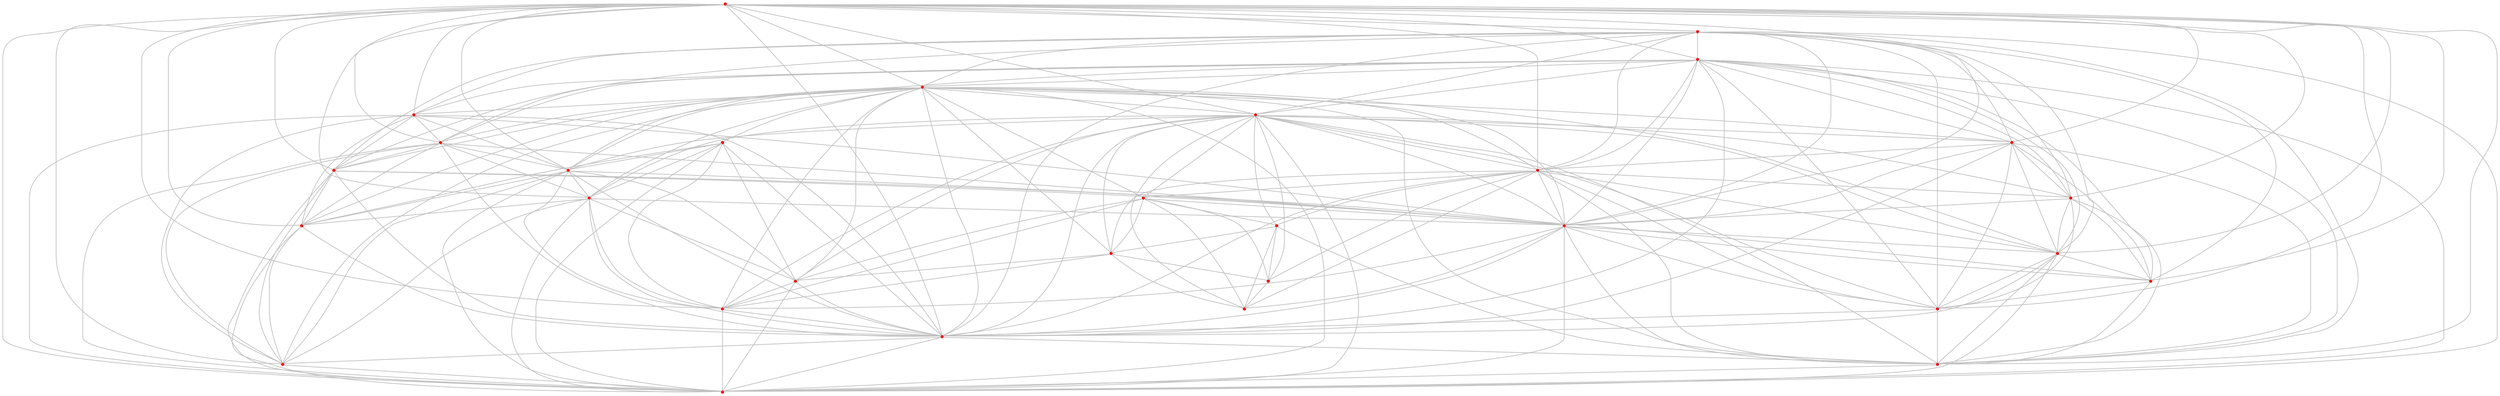 graph {
	0 [color=red pos="1.979435071843978,1.5742047155980643!" shape=point]
	1 [color=red pos="2.250894338403999,1.2133269455425237!" shape=point]
	2 [color=red pos="2.1585922198672307,1.5740068359803354!" shape=point]
	3 [color=red pos="1.705723880372469,2.37465778197004!" shape=point]
	4 [color=red pos="0.7616376137782876,1.1230132751712878!" shape=point]
	5 [color=red pos="2.4759989906307927,2.4243357136839596!" shape=point]
	6 [color=red pos="0.5592814537680502,1.3168949928416485!" shape=point]
	7 [color=red pos="3.0290916497404647,0.9142835917497152!" shape=point]
	8 [color=red pos="0.52361630086659,3.529303241727414!" shape=point]
	9 [color=red pos="3.3938786862556687,2.620666670423414!" shape=point]
	10 [color=red pos="0.8703058075790344,3.0105314110646275!" shape=point]
	11 [color=red pos="0.8221367591032616,0.8039042792820794!" shape=point]
	12 [color=red pos="0.8250887718162523,3.1424727175793516!" shape=point]
	13 [color=red pos="3.271078670065101,0.6294273278789326!" shape=point]
	14 [color=red pos="2.9933700750061707,3.7752709271826124!" shape=point]
	15 [color=red pos="3.9272247087939975,2.9461236218993094!" shape=point]
	16 [color=red pos="2.8728319679051815,3.93830863585373!" shape=point]
	17 [color=red pos="2.1190075477576116,2.0191101250921304!" shape=point]
	18 [color=red pos="2.9233358622693517,1.0865943870759236!" shape=point]
	19 [color=red pos="2.578828314448993,0.22884809616423363!" shape=point]
	20 [color=red pos="1.2964424848264358,3.95707153623132!" shape=point]
	21 [color=red pos="1.6114651332727052,3.530003766740726!" shape=point]
	22 [color=red pos="3.162624643334405,0.8039265303116379!" shape=point]
	23 [color=red pos="0.11370395668256394,2.075686557344756!" shape=point]
	24 [color=red pos="3.8873023612638224,3.4791180056024915!" shape=point]
	25 [color=red pos="1.5577336383698235,1.9773372132534148!" shape=point]
	26 [color=red pos="0.04249006098953689,1.3754403249549387!" shape=point]
	27 [color=red pos="3.6271946166416544,3.2930997345974355!" shape=point]
	28 [color=red pos="2.952607068301889,1.3988579970901927!" shape=point]
	29 [color=red pos="1.1666371174082846,2.0183896644993604!" shape=point]
	0 -- 1 [color=gray]
	0 -- 2 [color=gray]
	0 -- 3 [color=gray]
	0 -- 4 [color=gray]
	0 -- 5 [color=gray]
	0 -- 6 [color=gray]
	0 -- 7 [color=gray]
	0 -- 9 [color=gray]
	0 -- 10 [color=gray]
	0 -- 11 [color=gray]
	0 -- 12 [color=gray]
	0 -- 13 [color=gray]
	0 -- 17 [color=gray]
	0 -- 18 [color=gray]
	0 -- 19 [color=gray]
	0 -- 21 [color=gray]
	0 -- 22 [color=gray]
	0 -- 23 [color=gray]
	0 -- 25 [color=gray]
	0 -- 26 [color=gray]
	0 -- 28 [color=gray]
	0 -- 29 [color=gray]
	1 -- 2 [color=gray]
	1 -- 3 [color=gray]
	1 -- 4 [color=gray]
	1 -- 5 [color=gray]
	1 -- 6 [color=gray]
	1 -- 7 [color=gray]
	1 -- 9 [color=gray]
	1 -- 11 [color=gray]
	1 -- 13 [color=gray]
	1 -- 17 [color=gray]
	1 -- 18 [color=gray]
	1 -- 19 [color=gray]
	1 -- 22 [color=gray]
	1 -- 25 [color=gray]
	1 -- 28 [color=gray]
	1 -- 29 [color=gray]
	2 -- 3 [color=gray]
	2 -- 4 [color=gray]
	2 -- 5 [color=gray]
	2 -- 6 [color=gray]
	2 -- 7 [color=gray]
	2 -- 9 [color=gray]
	2 -- 10 [color=gray]
	2 -- 11 [color=gray]
	2 -- 13 [color=gray]
	2 -- 17 [color=gray]
	2 -- 18 [color=gray]
	2 -- 19 [color=gray]
	2 -- 22 [color=gray]
	2 -- 25 [color=gray]
	2 -- 28 [color=gray]
	2 -- 29 [color=gray]
	3 -- 4 [color=gray]
	3 -- 5 [color=gray]
	3 -- 6 [color=gray]
	3 -- 7 [color=gray]
	3 -- 8 [color=gray]
	3 -- 9 [color=gray]
	3 -- 10 [color=gray]
	3 -- 11 [color=gray]
	3 -- 12 [color=gray]
	3 -- 14 [color=gray]
	3 -- 16 [color=gray]
	3 -- 17 [color=gray]
	3 -- 18 [color=gray]
	3 -- 20 [color=gray]
	3 -- 21 [color=gray]
	3 -- 23 [color=gray]
	3 -- 25 [color=gray]
	3 -- 26 [color=gray]
	3 -- 28 [color=gray]
	3 -- 29 [color=gray]
	4 -- 6 [color=gray]
	4 -- 10 [color=gray]
	4 -- 11 [color=gray]
	4 -- 17 [color=gray]
	4 -- 23 [color=gray]
	4 -- 25 [color=gray]
	4 -- 26 [color=gray]
	4 -- 29 [color=gray]
	5 -- 7 [color=gray]
	5 -- 9 [color=gray]
	5 -- 10 [color=gray]
	5 -- 12 [color=gray]
	5 -- 13 [color=gray]
	5 -- 14 [color=gray]
	5 -- 15 [color=gray]
	5 -- 16 [color=gray]
	5 -- 17 [color=gray]
	5 -- 18 [color=gray]
	5 -- 20 [color=gray]
	5 -- 21 [color=gray]
	5 -- 22 [color=gray]
	5 -- 24 [color=gray]
	5 -- 25 [color=gray]
	5 -- 27 [color=gray]
	5 -- 28 [color=gray]
	5 -- 29 [color=gray]
	6 -- 10 [color=gray]
	6 -- 11 [color=gray]
	6 -- 12 [color=gray]
	6 -- 17 [color=gray]
	6 -- 23 [color=gray]
	6 -- 25 [color=gray]
	6 -- 26 [color=gray]
	6 -- 29 [color=gray]
	7 -- 9 [color=gray]
	7 -- 13 [color=gray]
	7 -- 17 [color=gray]
	7 -- 18 [color=gray]
	7 -- 19 [color=gray]
	7 -- 22 [color=gray]
	7 -- 25 [color=gray]
	7 -- 28 [color=gray]
	8 -- 10 [color=gray]
	8 -- 12 [color=gray]
	8 -- 20 [color=gray]
	8 -- 21 [color=gray]
	8 -- 23 [color=gray]
	8 -- 25 [color=gray]
	8 -- 29 [color=gray]
	9 -- 13 [color=gray]
	9 -- 14 [color=gray]
	9 -- 15 [color=gray]
	9 -- 16 [color=gray]
	9 -- 17 [color=gray]
	9 -- 18 [color=gray]
	9 -- 22 [color=gray]
	9 -- 24 [color=gray]
	9 -- 25 [color=gray]
	9 -- 27 [color=gray]
	9 -- 28 [color=gray]
	10 -- 12 [color=gray]
	10 -- 17 [color=gray]
	10 -- 20 [color=gray]
	10 -- 21 [color=gray]
	10 -- 23 [color=gray]
	10 -- 25 [color=gray]
	10 -- 26 [color=gray]
	10 -- 29 [color=gray]
	11 -- 17 [color=gray]
	11 -- 19 [color=gray]
	11 -- 23 [color=gray]
	11 -- 25 [color=gray]
	11 -- 26 [color=gray]
	11 -- 29 [color=gray]
	12 -- 17 [color=gray]
	12 -- 20 [color=gray]
	12 -- 21 [color=gray]
	12 -- 23 [color=gray]
	12 -- 25 [color=gray]
	12 -- 26 [color=gray]
	12 -- 29 [color=gray]
	13 -- 17 [color=gray]
	13 -- 18 [color=gray]
	13 -- 19 [color=gray]
	13 -- 22 [color=gray]
	13 -- 28 [color=gray]
	14 -- 15 [color=gray]
	14 -- 16 [color=gray]
	14 -- 17 [color=gray]
	14 -- 20 [color=gray]
	14 -- 21 [color=gray]
	14 -- 24 [color=gray]
	14 -- 27 [color=gray]
	15 -- 16 [color=gray]
	15 -- 24 [color=gray]
	15 -- 27 [color=gray]
	15 -- 28 [color=gray]
	16 -- 20 [color=gray]
	16 -- 21 [color=gray]
	16 -- 24 [color=gray]
	16 -- 27 [color=gray]
	17 -- 18 [color=gray]
	17 -- 19 [color=gray]
	17 -- 21 [color=gray]
	17 -- 22 [color=gray]
	17 -- 25 [color=gray]
	17 -- 27 [color=gray]
	17 -- 28 [color=gray]
	17 -- 29 [color=gray]
	18 -- 19 [color=gray]
	18 -- 22 [color=gray]
	18 -- 25 [color=gray]
	18 -- 28 [color=gray]
	18 -- 29 [color=gray]
	19 -- 22 [color=gray]
	19 -- 28 [color=gray]
	20 -- 21 [color=gray]
	20 -- 25 [color=gray]
	20 -- 29 [color=gray]
	21 -- 25 [color=gray]
	21 -- 29 [color=gray]
	22 -- 25 [color=gray]
	22 -- 28 [color=gray]
	23 -- 25 [color=gray]
	23 -- 26 [color=gray]
	23 -- 29 [color=gray]
	24 -- 27 [color=gray]
	25 -- 26 [color=gray]
	25 -- 28 [color=gray]
	25 -- 29 [color=gray]
	26 -- 29 [color=gray]
	28 -- 29 [color=gray]
}
